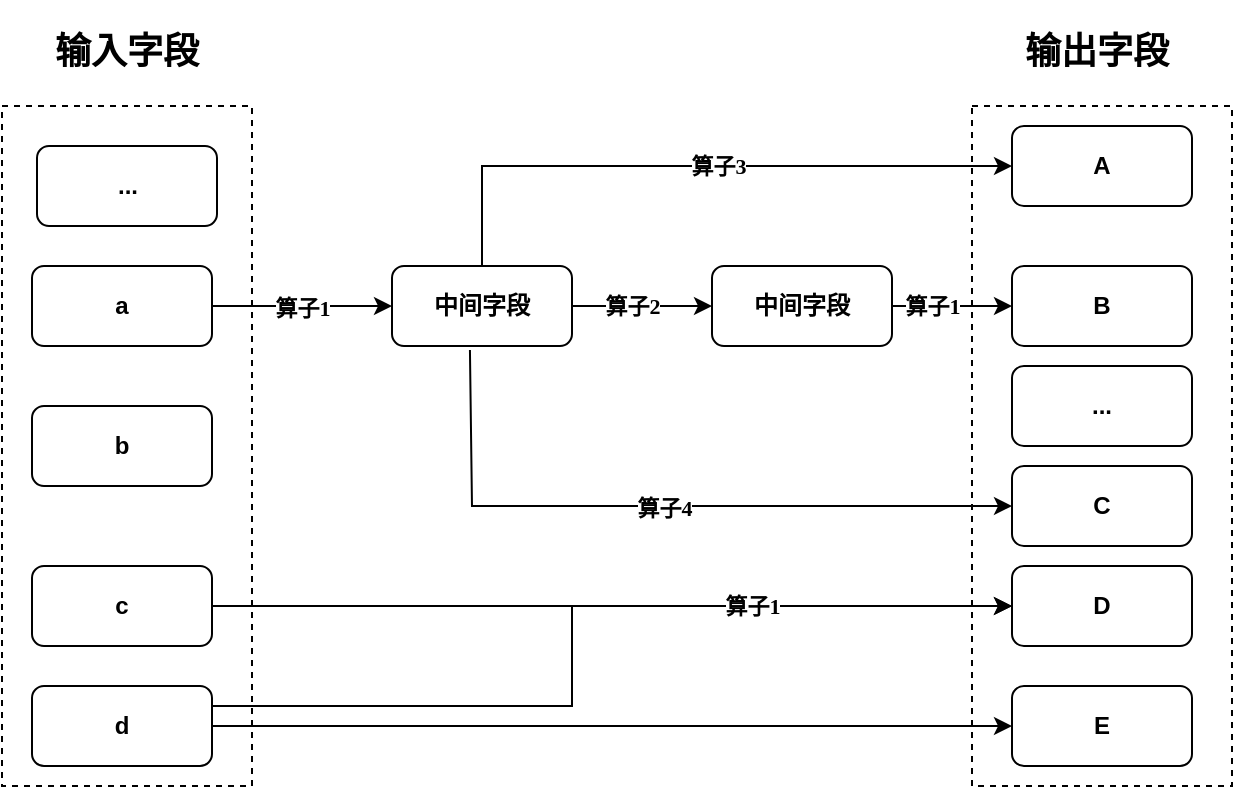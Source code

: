 <mxfile version="16.6.4" type="github">
  <diagram id="t5013ClFBceo3AWYJ7qr" name="第 1 页">
    <mxGraphModel dx="845" dy="595" grid="1" gridSize="10" guides="1" tooltips="1" connect="1" arrows="1" fold="1" page="1" pageScale="1" pageWidth="827" pageHeight="1169" math="0" shadow="0">
      <root>
        <mxCell id="0" />
        <mxCell id="1" parent="0" />
        <mxCell id="a7ovbASMTijBWr023Lwf-147" value="" style="rounded=0;whiteSpace=wrap;html=1;fontFamily=Times New Roman;dashed=1;" vertex="1" parent="1">
          <mxGeometry x="540" y="90" width="130" height="340" as="geometry" />
        </mxCell>
        <mxCell id="a7ovbASMTijBWr023Lwf-71" value="" style="rounded=0;whiteSpace=wrap;html=1;fontFamily=Times New Roman;dashed=1;" vertex="1" parent="1">
          <mxGeometry x="55" y="90" width="125" height="340" as="geometry" />
        </mxCell>
        <mxCell id="a7ovbASMTijBWr023Lwf-34" value="&lt;h4&gt;a&lt;/h4&gt;" style="rounded=1;whiteSpace=wrap;html=1;" vertex="1" parent="1">
          <mxGeometry x="70" y="170" width="90" height="40" as="geometry" />
        </mxCell>
        <mxCell id="a7ovbASMTijBWr023Lwf-38" value="&lt;h4&gt;中间字段&lt;/h4&gt;" style="rounded=1;whiteSpace=wrap;html=1;" vertex="1" parent="1">
          <mxGeometry x="250" y="170" width="90" height="40" as="geometry" />
        </mxCell>
        <mxCell id="a7ovbASMTijBWr023Lwf-54" value="&lt;h4&gt;B&lt;/h4&gt;" style="rounded=1;whiteSpace=wrap;html=1;" vertex="1" parent="1">
          <mxGeometry x="560" y="170" width="90" height="40" as="geometry" />
        </mxCell>
        <mxCell id="a7ovbASMTijBWr023Lwf-60" value="&lt;h4&gt;b&lt;/h4&gt;" style="rounded=1;whiteSpace=wrap;html=1;" vertex="1" parent="1">
          <mxGeometry x="70" y="240" width="90" height="40" as="geometry" />
        </mxCell>
        <mxCell id="a7ovbASMTijBWr023Lwf-61" value="&lt;h4&gt;D&lt;/h4&gt;" style="rounded=1;whiteSpace=wrap;html=1;" vertex="1" parent="1">
          <mxGeometry x="560" y="320" width="90" height="40" as="geometry" />
        </mxCell>
        <mxCell id="a7ovbASMTijBWr023Lwf-64" value="&lt;h4&gt;中间字段&lt;/h4&gt;" style="rounded=1;whiteSpace=wrap;html=1;" vertex="1" parent="1">
          <mxGeometry x="410" y="170" width="90" height="40" as="geometry" />
        </mxCell>
        <mxCell id="a7ovbASMTijBWr023Lwf-67" value="&lt;h4&gt;A&lt;/h4&gt;" style="rounded=1;whiteSpace=wrap;html=1;" vertex="1" parent="1">
          <mxGeometry x="560" y="100" width="90" height="40" as="geometry" />
        </mxCell>
        <mxCell id="a7ovbASMTijBWr023Lwf-69" value="&lt;h4&gt;C&lt;/h4&gt;" style="rounded=1;whiteSpace=wrap;html=1;" vertex="1" parent="1">
          <mxGeometry x="560" y="270" width="90" height="40" as="geometry" />
        </mxCell>
        <mxCell id="a7ovbASMTijBWr023Lwf-72" value="&lt;h4&gt;c&lt;/h4&gt;" style="rounded=1;whiteSpace=wrap;html=1;" vertex="1" parent="1">
          <mxGeometry x="70" y="320" width="90" height="40" as="geometry" />
        </mxCell>
        <mxCell id="a7ovbASMTijBWr023Lwf-73" value="&lt;h2&gt;输入字段&lt;/h2&gt;" style="text;html=1;strokeColor=none;fillColor=none;align=center;verticalAlign=middle;whiteSpace=wrap;rounded=0;fontFamily=Times New Roman;" vertex="1" parent="1">
          <mxGeometry x="75" y="50" width="85" height="25" as="geometry" />
        </mxCell>
        <mxCell id="a7ovbASMTijBWr023Lwf-75" value="&lt;h2&gt;输出字段&lt;/h2&gt;" style="text;html=1;strokeColor=none;fillColor=none;align=center;verticalAlign=middle;whiteSpace=wrap;rounded=0;fontFamily=Times New Roman;" vertex="1" parent="1">
          <mxGeometry x="560" y="50" width="85" height="25" as="geometry" />
        </mxCell>
        <mxCell id="a7ovbASMTijBWr023Lwf-79" value="&lt;h4&gt;E&lt;/h4&gt;" style="rounded=1;whiteSpace=wrap;html=1;" vertex="1" parent="1">
          <mxGeometry x="560" y="380" width="90" height="40" as="geometry" />
        </mxCell>
        <mxCell id="a7ovbASMTijBWr023Lwf-139" style="edgeStyle=orthogonalEdgeStyle;rounded=0;orthogonalLoop=1;jettySize=auto;html=1;exitX=1;exitY=0.5;exitDx=0;exitDy=0;fontFamily=Times New Roman;" edge="1" parent="1" source="a7ovbASMTijBWr023Lwf-80" target="a7ovbASMTijBWr023Lwf-79">
          <mxGeometry relative="1" as="geometry" />
        </mxCell>
        <mxCell id="a7ovbASMTijBWr023Lwf-149" style="edgeStyle=orthogonalEdgeStyle;rounded=0;orthogonalLoop=1;jettySize=auto;html=1;exitX=1;exitY=0.25;exitDx=0;exitDy=0;entryX=0;entryY=0.5;entryDx=0;entryDy=0;fontFamily=Times New Roman;" edge="1" parent="1" source="a7ovbASMTijBWr023Lwf-80" target="a7ovbASMTijBWr023Lwf-61">
          <mxGeometry relative="1" as="geometry">
            <Array as="points">
              <mxPoint x="340" y="390" />
              <mxPoint x="340" y="340" />
            </Array>
          </mxGeometry>
        </mxCell>
        <mxCell id="a7ovbASMTijBWr023Lwf-80" value="&lt;h4&gt;d&lt;/h4&gt;" style="rounded=1;whiteSpace=wrap;html=1;" vertex="1" parent="1">
          <mxGeometry x="70" y="380" width="90" height="40" as="geometry" />
        </mxCell>
        <mxCell id="a7ovbASMTijBWr023Lwf-92" value="" style="endArrow=classic;html=1;rounded=0;fontFamily=Times New Roman;" edge="1" parent="1" source="a7ovbASMTijBWr023Lwf-34" target="a7ovbASMTijBWr023Lwf-38">
          <mxGeometry relative="1" as="geometry">
            <mxPoint x="160" y="190" as="sourcePoint" />
            <mxPoint x="260" y="190" as="targetPoint" />
          </mxGeometry>
        </mxCell>
        <mxCell id="a7ovbASMTijBWr023Lwf-93" value="算子1" style="edgeLabel;resizable=0;html=1;align=center;verticalAlign=middle;fontFamily=Times New Roman;fontStyle=1" connectable="0" vertex="1" parent="a7ovbASMTijBWr023Lwf-92">
          <mxGeometry relative="1" as="geometry">
            <mxPoint y="1" as="offset" />
          </mxGeometry>
        </mxCell>
        <mxCell id="a7ovbASMTijBWr023Lwf-94" value="" style="endArrow=classic;html=1;rounded=0;fontFamily=Times New Roman;exitX=0.433;exitY=1.05;exitDx=0;exitDy=0;entryX=0;entryY=0.5;entryDx=0;entryDy=0;exitPerimeter=0;" edge="1" parent="1" source="a7ovbASMTijBWr023Lwf-38" target="a7ovbASMTijBWr023Lwf-69">
          <mxGeometry relative="1" as="geometry">
            <mxPoint x="265" y="279" as="sourcePoint" />
            <mxPoint x="365" y="279" as="targetPoint" />
            <Array as="points">
              <mxPoint x="290" y="290" />
            </Array>
          </mxGeometry>
        </mxCell>
        <mxCell id="a7ovbASMTijBWr023Lwf-95" value="算子4" style="edgeLabel;resizable=0;html=1;align=center;verticalAlign=middle;fontFamily=Times New Roman;fontStyle=1" connectable="0" vertex="1" parent="a7ovbASMTijBWr023Lwf-94">
          <mxGeometry relative="1" as="geometry">
            <mxPoint y="1" as="offset" />
          </mxGeometry>
        </mxCell>
        <mxCell id="a7ovbASMTijBWr023Lwf-130" value="" style="endArrow=classic;html=1;rounded=0;fontFamily=Times New Roman;exitX=1;exitY=0.5;exitDx=0;exitDy=0;" edge="1" parent="1" source="a7ovbASMTijBWr023Lwf-38" target="a7ovbASMTijBWr023Lwf-64">
          <mxGeometry relative="1" as="geometry">
            <mxPoint x="340" y="189.5" as="sourcePoint" />
            <mxPoint x="440" y="189.5" as="targetPoint" />
          </mxGeometry>
        </mxCell>
        <mxCell id="a7ovbASMTijBWr023Lwf-131" value="算子2" style="edgeLabel;resizable=0;html=1;align=center;verticalAlign=middle;fontFamily=Times New Roman;dashed=1;fontStyle=1" connectable="0" vertex="1" parent="a7ovbASMTijBWr023Lwf-130">
          <mxGeometry relative="1" as="geometry">
            <mxPoint x="-5" as="offset" />
          </mxGeometry>
        </mxCell>
        <mxCell id="a7ovbASMTijBWr023Lwf-136" value="" style="endArrow=classic;html=1;rounded=0;fontFamily=Times New Roman;exitX=0.5;exitY=0;exitDx=0;exitDy=0;entryX=0;entryY=0.5;entryDx=0;entryDy=0;" edge="1" parent="1" source="a7ovbASMTijBWr023Lwf-38" target="a7ovbASMTijBWr023Lwf-67">
          <mxGeometry relative="1" as="geometry">
            <mxPoint x="330" y="60" as="sourcePoint" />
            <mxPoint x="430" y="60" as="targetPoint" />
            <Array as="points">
              <mxPoint x="295" y="120" />
            </Array>
          </mxGeometry>
        </mxCell>
        <mxCell id="a7ovbASMTijBWr023Lwf-137" value="算子3" style="edgeLabel;resizable=0;html=1;align=center;verticalAlign=middle;fontFamily=Times New Roman;dashed=1;fontStyle=1" connectable="0" vertex="1" parent="a7ovbASMTijBWr023Lwf-136">
          <mxGeometry relative="1" as="geometry">
            <mxPoint x="10" as="offset" />
          </mxGeometry>
        </mxCell>
        <mxCell id="a7ovbASMTijBWr023Lwf-141" value="" style="endArrow=classic;html=1;rounded=0;fontFamily=Times New Roman;entryX=0;entryY=0.5;entryDx=0;entryDy=0;exitX=1;exitY=0.5;exitDx=0;exitDy=0;" edge="1" parent="1" source="a7ovbASMTijBWr023Lwf-72" target="a7ovbASMTijBWr023Lwf-61">
          <mxGeometry relative="1" as="geometry">
            <mxPoint x="160" y="319.5" as="sourcePoint" />
            <mxPoint x="260" y="319.5" as="targetPoint" />
          </mxGeometry>
        </mxCell>
        <mxCell id="a7ovbASMTijBWr023Lwf-142" value="算子1" style="edgeLabel;resizable=0;html=1;align=center;verticalAlign=middle;fontFamily=Times New Roman;dashed=1;fontStyle=1" connectable="0" vertex="1" parent="a7ovbASMTijBWr023Lwf-141">
          <mxGeometry relative="1" as="geometry">
            <mxPoint x="70" as="offset" />
          </mxGeometry>
        </mxCell>
        <mxCell id="a7ovbASMTijBWr023Lwf-143" value="" style="endArrow=classic;html=1;rounded=0;fontFamily=Times New Roman;" edge="1" parent="1" source="a7ovbASMTijBWr023Lwf-64" target="a7ovbASMTijBWr023Lwf-54">
          <mxGeometry relative="1" as="geometry">
            <mxPoint x="515" y="189.5" as="sourcePoint" />
            <mxPoint x="620" y="190" as="targetPoint" />
          </mxGeometry>
        </mxCell>
        <mxCell id="a7ovbASMTijBWr023Lwf-144" value="算子1" style="edgeLabel;resizable=0;html=1;align=center;verticalAlign=middle;fontFamily=Times New Roman;dashed=1;fontStyle=1" connectable="0" vertex="1" parent="a7ovbASMTijBWr023Lwf-143">
          <mxGeometry relative="1" as="geometry">
            <mxPoint x="-10" as="offset" />
          </mxGeometry>
        </mxCell>
        <mxCell id="a7ovbASMTijBWr023Lwf-145" value="&lt;h4&gt;...&lt;/h4&gt;" style="rounded=1;whiteSpace=wrap;html=1;" vertex="1" parent="1">
          <mxGeometry x="72.5" y="110" width="90" height="40" as="geometry" />
        </mxCell>
        <mxCell id="a7ovbASMTijBWr023Lwf-148" value="&lt;h4&gt;...&lt;/h4&gt;" style="rounded=1;whiteSpace=wrap;html=1;" vertex="1" parent="1">
          <mxGeometry x="560" y="220" width="90" height="40" as="geometry" />
        </mxCell>
      </root>
    </mxGraphModel>
  </diagram>
</mxfile>
